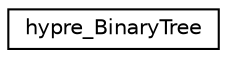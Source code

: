 digraph "Graphical Class Hierarchy"
{
 // LATEX_PDF_SIZE
  edge [fontname="Helvetica",fontsize="10",labelfontname="Helvetica",labelfontsize="10"];
  node [fontname="Helvetica",fontsize="10",shape=record];
  rankdir="LR";
  Node0 [label="hypre_BinaryTree",height=0.2,width=0.4,color="black", fillcolor="white", style="filled",URL="$structhypre___binary_tree.html",tooltip=" "];
}
